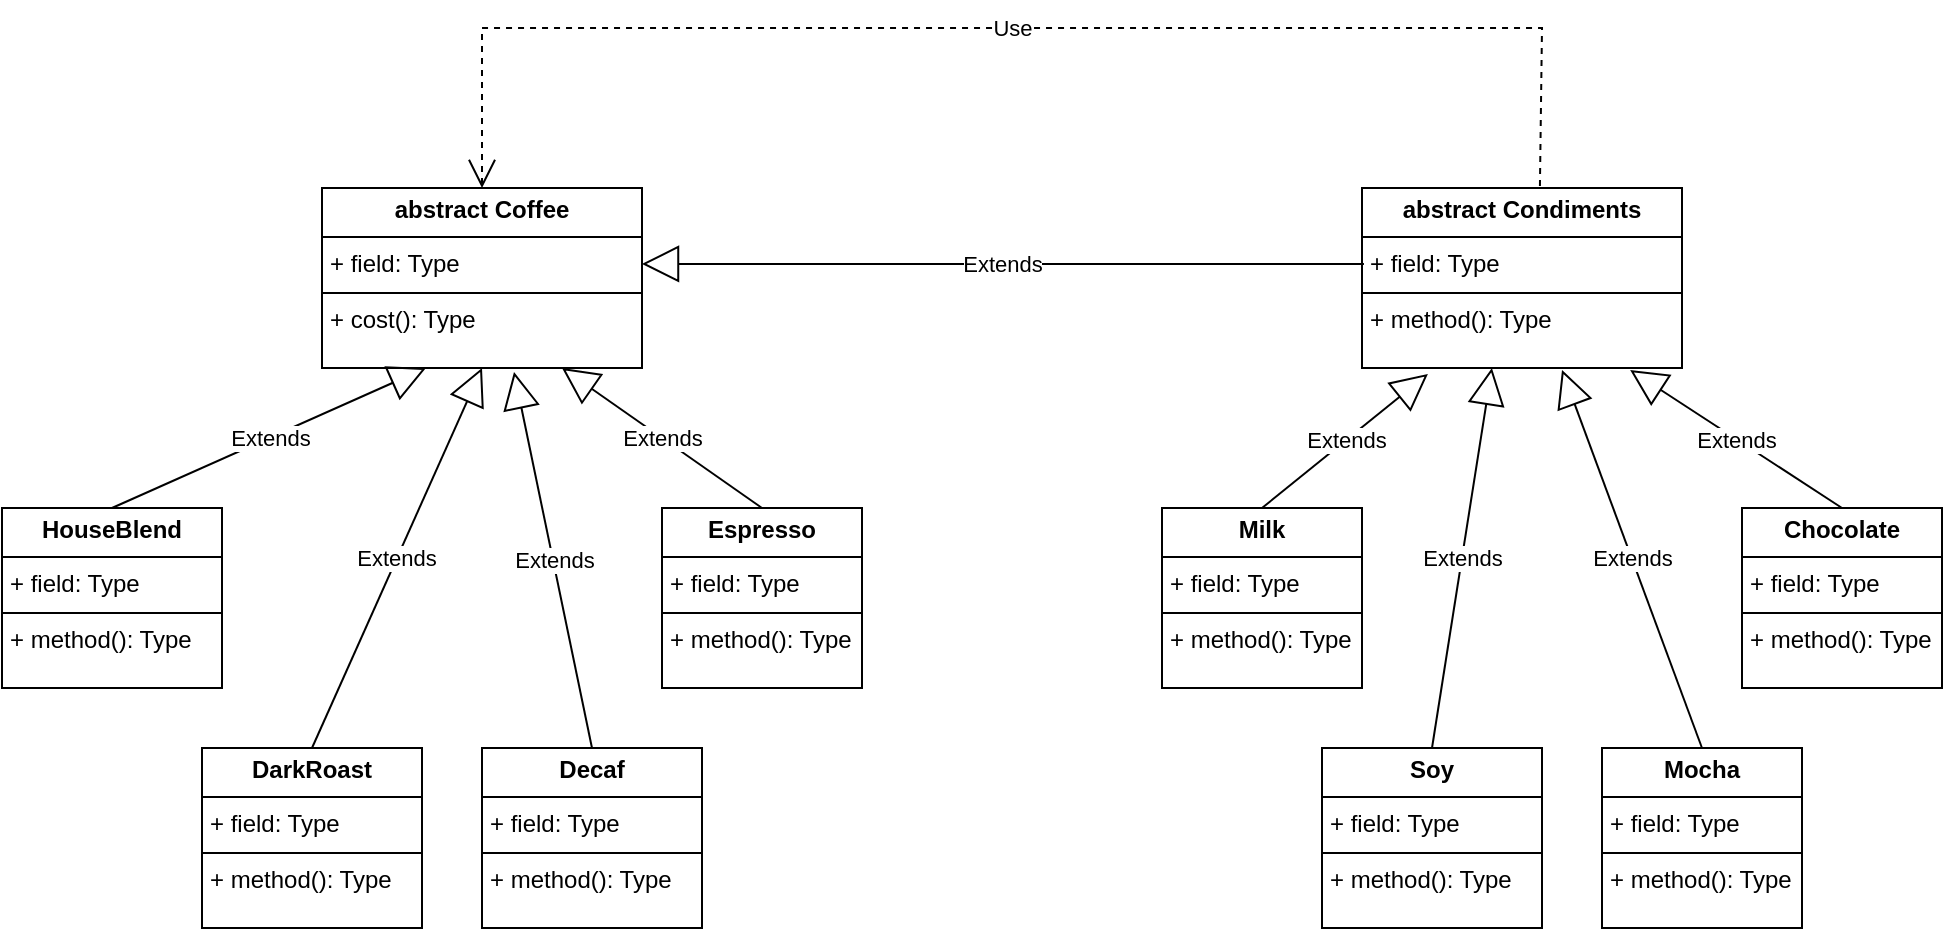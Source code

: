 <mxfile version="27.0.9">
  <diagram name="Page-1" id="dJAkGbmgdXkkUtj8ouT1">
    <mxGraphModel dx="1426" dy="875" grid="0" gridSize="10" guides="1" tooltips="1" connect="1" arrows="1" fold="1" page="0" pageScale="1" pageWidth="850" pageHeight="1100" math="0" shadow="0">
      <root>
        <mxCell id="0" />
        <mxCell id="1" parent="0" />
        <mxCell id="_YO9Yk2_a55CeiOsXKHj-1" value="&lt;p style=&quot;margin:0px;margin-top:4px;text-align:center;&quot;&gt;&lt;b&gt;abstract Coffee&lt;/b&gt;&lt;/p&gt;&lt;hr size=&quot;1&quot; style=&quot;border-style:solid;&quot;&gt;&lt;p style=&quot;margin:0px;margin-left:4px;&quot;&gt;+ field: Type&lt;/p&gt;&lt;hr size=&quot;1&quot; style=&quot;border-style:solid;&quot;&gt;&lt;p style=&quot;margin:0px;margin-left:4px;&quot;&gt;+ cost(): Type&lt;/p&gt;" style="verticalAlign=top;align=left;overflow=fill;html=1;whiteSpace=wrap;" vertex="1" parent="1">
          <mxGeometry x="280" y="160" width="160" height="90" as="geometry" />
        </mxCell>
        <mxCell id="_YO9Yk2_a55CeiOsXKHj-2" value="&lt;p style=&quot;margin:0px;margin-top:4px;text-align:center;&quot;&gt;&lt;b&gt;HouseBlend&lt;/b&gt;&lt;/p&gt;&lt;hr size=&quot;1&quot; style=&quot;border-style:solid;&quot;&gt;&lt;p style=&quot;margin:0px;margin-left:4px;&quot;&gt;+ field: Type&lt;/p&gt;&lt;hr size=&quot;1&quot; style=&quot;border-style:solid;&quot;&gt;&lt;p style=&quot;margin:0px;margin-left:4px;&quot;&gt;+ method(): Type&lt;/p&gt;" style="verticalAlign=top;align=left;overflow=fill;html=1;whiteSpace=wrap;" vertex="1" parent="1">
          <mxGeometry x="120" y="320" width="110" height="90" as="geometry" />
        </mxCell>
        <mxCell id="_YO9Yk2_a55CeiOsXKHj-3" value="Extends" style="endArrow=block;endSize=16;endFill=0;html=1;rounded=0;exitX=0.5;exitY=0;exitDx=0;exitDy=0;entryX=0.325;entryY=1;entryDx=0;entryDy=0;entryPerimeter=0;" edge="1" parent="1" source="_YO9Yk2_a55CeiOsXKHj-2" target="_YO9Yk2_a55CeiOsXKHj-1">
          <mxGeometry width="160" relative="1" as="geometry">
            <mxPoint x="380" y="360" as="sourcePoint" />
            <mxPoint x="540" y="360" as="targetPoint" />
          </mxGeometry>
        </mxCell>
        <mxCell id="_YO9Yk2_a55CeiOsXKHj-4" value="&lt;p style=&quot;margin:0px;margin-top:4px;text-align:center;&quot;&gt;&lt;b&gt;DarkRoast&lt;/b&gt;&lt;/p&gt;&lt;hr size=&quot;1&quot; style=&quot;border-style:solid;&quot;&gt;&lt;p style=&quot;margin:0px;margin-left:4px;&quot;&gt;+ field: Type&lt;/p&gt;&lt;hr size=&quot;1&quot; style=&quot;border-style:solid;&quot;&gt;&lt;p style=&quot;margin:0px;margin-left:4px;&quot;&gt;+ method(): Type&lt;/p&gt;" style="verticalAlign=top;align=left;overflow=fill;html=1;whiteSpace=wrap;" vertex="1" parent="1">
          <mxGeometry x="220" y="440" width="110" height="90" as="geometry" />
        </mxCell>
        <mxCell id="_YO9Yk2_a55CeiOsXKHj-5" value="&lt;p style=&quot;margin:0px;margin-top:4px;text-align:center;&quot;&gt;&lt;b&gt;Decaf&lt;/b&gt;&lt;/p&gt;&lt;hr size=&quot;1&quot; style=&quot;border-style:solid;&quot;&gt;&lt;p style=&quot;margin:0px;margin-left:4px;&quot;&gt;+ field: Type&lt;/p&gt;&lt;hr size=&quot;1&quot; style=&quot;border-style:solid;&quot;&gt;&lt;p style=&quot;margin:0px;margin-left:4px;&quot;&gt;+ method(): Type&lt;/p&gt;" style="verticalAlign=top;align=left;overflow=fill;html=1;whiteSpace=wrap;" vertex="1" parent="1">
          <mxGeometry x="360" y="440" width="110" height="90" as="geometry" />
        </mxCell>
        <mxCell id="_YO9Yk2_a55CeiOsXKHj-6" value="&lt;p style=&quot;margin:0px;margin-top:4px;text-align:center;&quot;&gt;&lt;b&gt;Espresso&lt;/b&gt;&lt;/p&gt;&lt;hr size=&quot;1&quot; style=&quot;border-style:solid;&quot;&gt;&lt;p style=&quot;margin:0px;margin-left:4px;&quot;&gt;+ field: Type&lt;/p&gt;&lt;hr size=&quot;1&quot; style=&quot;border-style:solid;&quot;&gt;&lt;p style=&quot;margin:0px;margin-left:4px;&quot;&gt;+ method(): Type&lt;/p&gt;" style="verticalAlign=top;align=left;overflow=fill;html=1;whiteSpace=wrap;" vertex="1" parent="1">
          <mxGeometry x="450" y="320" width="100" height="90" as="geometry" />
        </mxCell>
        <mxCell id="_YO9Yk2_a55CeiOsXKHj-7" value="Extends" style="endArrow=block;endSize=16;endFill=0;html=1;rounded=0;entryX=0.75;entryY=1;entryDx=0;entryDy=0;exitX=0.5;exitY=0;exitDx=0;exitDy=0;" edge="1" parent="1" source="_YO9Yk2_a55CeiOsXKHj-6" target="_YO9Yk2_a55CeiOsXKHj-1">
          <mxGeometry width="160" relative="1" as="geometry">
            <mxPoint x="670" y="420" as="sourcePoint" />
            <mxPoint x="830" y="420" as="targetPoint" />
          </mxGeometry>
        </mxCell>
        <mxCell id="_YO9Yk2_a55CeiOsXKHj-8" value="Extends" style="endArrow=block;endSize=16;endFill=0;html=1;rounded=0;entryX=0.5;entryY=1;entryDx=0;entryDy=0;exitX=0.5;exitY=0;exitDx=0;exitDy=0;" edge="1" parent="1" source="_YO9Yk2_a55CeiOsXKHj-4" target="_YO9Yk2_a55CeiOsXKHj-1">
          <mxGeometry width="160" relative="1" as="geometry">
            <mxPoint x="150" y="640" as="sourcePoint" />
            <mxPoint x="310" y="640" as="targetPoint" />
          </mxGeometry>
        </mxCell>
        <mxCell id="_YO9Yk2_a55CeiOsXKHj-9" value="Extends" style="endArrow=block;endSize=16;endFill=0;html=1;rounded=0;entryX=0.6;entryY=1.022;entryDx=0;entryDy=0;entryPerimeter=0;exitX=0.5;exitY=0;exitDx=0;exitDy=0;" edge="1" parent="1" source="_YO9Yk2_a55CeiOsXKHj-5" target="_YO9Yk2_a55CeiOsXKHj-1">
          <mxGeometry width="160" relative="1" as="geometry">
            <mxPoint x="520" y="670" as="sourcePoint" />
            <mxPoint x="680" y="670" as="targetPoint" />
          </mxGeometry>
        </mxCell>
        <mxCell id="_YO9Yk2_a55CeiOsXKHj-10" value="&lt;p style=&quot;margin:0px;margin-top:4px;text-align:center;&quot;&gt;&lt;b&gt;abstract Condiments&lt;/b&gt;&lt;/p&gt;&lt;hr size=&quot;1&quot; style=&quot;border-style:solid;&quot;&gt;&lt;p style=&quot;margin:0px;margin-left:4px;&quot;&gt;+ field: Type&lt;/p&gt;&lt;hr size=&quot;1&quot; style=&quot;border-style:solid;&quot;&gt;&lt;p style=&quot;margin:0px;margin-left:4px;&quot;&gt;+ method(): Type&lt;/p&gt;" style="verticalAlign=top;align=left;overflow=fill;html=1;whiteSpace=wrap;" vertex="1" parent="1">
          <mxGeometry x="800" y="160" width="160" height="90" as="geometry" />
        </mxCell>
        <mxCell id="_YO9Yk2_a55CeiOsXKHj-11" value="Extends" style="endArrow=block;endSize=16;endFill=0;html=1;rounded=0;entryX=1;entryY=0.422;entryDx=0;entryDy=0;entryPerimeter=0;exitX=0.006;exitY=0.422;exitDx=0;exitDy=0;exitPerimeter=0;" edge="1" parent="1" source="_YO9Yk2_a55CeiOsXKHj-10" target="_YO9Yk2_a55CeiOsXKHj-1">
          <mxGeometry width="160" relative="1" as="geometry">
            <mxPoint x="680" y="300" as="sourcePoint" />
            <mxPoint x="840" y="300" as="targetPoint" />
          </mxGeometry>
        </mxCell>
        <mxCell id="_YO9Yk2_a55CeiOsXKHj-12" value="&lt;p style=&quot;margin:0px;margin-top:4px;text-align:center;&quot;&gt;&lt;b&gt;Milk&lt;/b&gt;&lt;/p&gt;&lt;hr size=&quot;1&quot; style=&quot;border-style:solid;&quot;&gt;&lt;p style=&quot;margin:0px;margin-left:4px;&quot;&gt;+ field: Type&lt;/p&gt;&lt;hr size=&quot;1&quot; style=&quot;border-style:solid;&quot;&gt;&lt;p style=&quot;margin:0px;margin-left:4px;&quot;&gt;+ method(): Type&lt;/p&gt;" style="verticalAlign=top;align=left;overflow=fill;html=1;whiteSpace=wrap;" vertex="1" parent="1">
          <mxGeometry x="700" y="320" width="100" height="90" as="geometry" />
        </mxCell>
        <mxCell id="_YO9Yk2_a55CeiOsXKHj-13" value="&lt;p style=&quot;margin:0px;margin-top:4px;text-align:center;&quot;&gt;&lt;b&gt;Mocha&lt;/b&gt;&lt;/p&gt;&lt;hr size=&quot;1&quot; style=&quot;border-style:solid;&quot;&gt;&lt;p style=&quot;margin:0px;margin-left:4px;&quot;&gt;+ field: Type&lt;/p&gt;&lt;hr size=&quot;1&quot; style=&quot;border-style:solid;&quot;&gt;&lt;p style=&quot;margin:0px;margin-left:4px;&quot;&gt;+ method(): Type&lt;/p&gt;" style="verticalAlign=top;align=left;overflow=fill;html=1;whiteSpace=wrap;" vertex="1" parent="1">
          <mxGeometry x="920" y="440" width="100" height="90" as="geometry" />
        </mxCell>
        <mxCell id="_YO9Yk2_a55CeiOsXKHj-14" value="&lt;p style=&quot;margin:0px;margin-top:4px;text-align:center;&quot;&gt;&lt;b&gt;Soy&lt;/b&gt;&lt;/p&gt;&lt;hr size=&quot;1&quot; style=&quot;border-style:solid;&quot;&gt;&lt;p style=&quot;margin:0px;margin-left:4px;&quot;&gt;+ field: Type&lt;/p&gt;&lt;hr size=&quot;1&quot; style=&quot;border-style:solid;&quot;&gt;&lt;p style=&quot;margin:0px;margin-left:4px;&quot;&gt;+ method(): Type&lt;/p&gt;" style="verticalAlign=top;align=left;overflow=fill;html=1;whiteSpace=wrap;" vertex="1" parent="1">
          <mxGeometry x="780" y="440" width="110" height="90" as="geometry" />
        </mxCell>
        <mxCell id="_YO9Yk2_a55CeiOsXKHj-16" value="&lt;p style=&quot;margin:0px;margin-top:4px;text-align:center;&quot;&gt;&lt;b&gt;Chocolate&lt;/b&gt;&lt;/p&gt;&lt;hr size=&quot;1&quot; style=&quot;border-style:solid;&quot;&gt;&lt;p style=&quot;margin:0px;margin-left:4px;&quot;&gt;+ field: Type&lt;/p&gt;&lt;hr size=&quot;1&quot; style=&quot;border-style:solid;&quot;&gt;&lt;p style=&quot;margin:0px;margin-left:4px;&quot;&gt;+ method(): Type&lt;/p&gt;" style="verticalAlign=top;align=left;overflow=fill;html=1;whiteSpace=wrap;" vertex="1" parent="1">
          <mxGeometry x="990" y="320" width="100" height="90" as="geometry" />
        </mxCell>
        <mxCell id="_YO9Yk2_a55CeiOsXKHj-17" value="Extends" style="endArrow=block;endSize=16;endFill=0;html=1;rounded=0;entryX=0.206;entryY=1.033;entryDx=0;entryDy=0;entryPerimeter=0;exitX=0.5;exitY=0;exitDx=0;exitDy=0;" edge="1" parent="1" source="_YO9Yk2_a55CeiOsXKHj-12" target="_YO9Yk2_a55CeiOsXKHj-10">
          <mxGeometry width="160" relative="1" as="geometry">
            <mxPoint x="690" y="600" as="sourcePoint" />
            <mxPoint x="850" y="600" as="targetPoint" />
          </mxGeometry>
        </mxCell>
        <mxCell id="_YO9Yk2_a55CeiOsXKHj-18" value="Extends" style="endArrow=block;endSize=16;endFill=0;html=1;rounded=0;exitX=0.5;exitY=0;exitDx=0;exitDy=0;entryX=0.406;entryY=1;entryDx=0;entryDy=0;entryPerimeter=0;" edge="1" parent="1" source="_YO9Yk2_a55CeiOsXKHj-14" target="_YO9Yk2_a55CeiOsXKHj-10">
          <mxGeometry width="160" relative="1" as="geometry">
            <mxPoint x="840" y="380" as="sourcePoint" />
            <mxPoint x="1000" y="380" as="targetPoint" />
          </mxGeometry>
        </mxCell>
        <mxCell id="_YO9Yk2_a55CeiOsXKHj-19" value="Extends" style="endArrow=block;endSize=16;endFill=0;html=1;rounded=0;exitX=0.5;exitY=0;exitDx=0;exitDy=0;entryX=0.625;entryY=1.011;entryDx=0;entryDy=0;entryPerimeter=0;" edge="1" parent="1" source="_YO9Yk2_a55CeiOsXKHj-13" target="_YO9Yk2_a55CeiOsXKHj-10">
          <mxGeometry width="160" relative="1" as="geometry">
            <mxPoint x="1010" y="580" as="sourcePoint" />
            <mxPoint x="1170" y="580" as="targetPoint" />
          </mxGeometry>
        </mxCell>
        <mxCell id="_YO9Yk2_a55CeiOsXKHj-20" value="Extends" style="endArrow=block;endSize=16;endFill=0;html=1;rounded=0;entryX=0.838;entryY=1.011;entryDx=0;entryDy=0;entryPerimeter=0;exitX=0.5;exitY=0;exitDx=0;exitDy=0;" edge="1" parent="1" source="_YO9Yk2_a55CeiOsXKHj-16" target="_YO9Yk2_a55CeiOsXKHj-10">
          <mxGeometry width="160" relative="1" as="geometry">
            <mxPoint x="1090" y="490" as="sourcePoint" />
            <mxPoint x="1250" y="490" as="targetPoint" />
          </mxGeometry>
        </mxCell>
        <mxCell id="_YO9Yk2_a55CeiOsXKHj-22" value="Use" style="endArrow=open;endSize=12;dashed=1;html=1;rounded=0;entryX=0.5;entryY=0;entryDx=0;entryDy=0;exitX=0.556;exitY=-0.011;exitDx=0;exitDy=0;exitPerimeter=0;" edge="1" parent="1" source="_YO9Yk2_a55CeiOsXKHj-10" target="_YO9Yk2_a55CeiOsXKHj-1">
          <mxGeometry width="160" relative="1" as="geometry">
            <mxPoint x="610" y="120" as="sourcePoint" />
            <mxPoint x="770" y="120" as="targetPoint" />
            <Array as="points">
              <mxPoint x="890" y="80" />
              <mxPoint x="360" y="80" />
            </Array>
          </mxGeometry>
        </mxCell>
      </root>
    </mxGraphModel>
  </diagram>
</mxfile>

